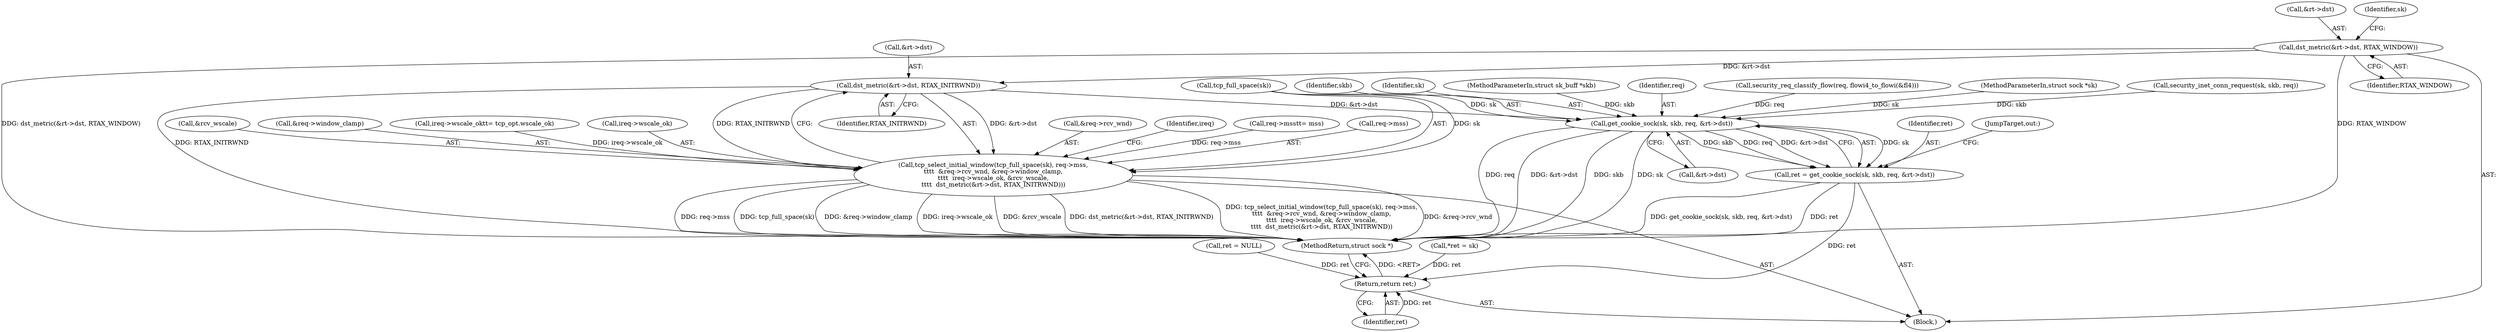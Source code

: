 digraph "0_linux_f6d8bd051c391c1c0458a30b2a7abcd939329259_28@pointer" {
"1000431" [label="(Call,dst_metric(&rt->dst, RTAX_WINDOW))"];
"1000456" [label="(Call,dst_metric(&rt->dst, RTAX_INITRWND))"];
"1000437" [label="(Call,tcp_select_initial_window(tcp_full_space(sk), req->mss,\n\t\t\t\t  &req->rcv_wnd, &req->window_clamp,\n\t\t\t\t  ireq->wscale_ok, &rcv_wscale,\n\t\t\t\t  dst_metric(&rt->dst, RTAX_INITRWND)))"];
"1000469" [label="(Call,get_cookie_sock(sk, skb, req, &rt->dst))"];
"1000467" [label="(Call,ret = get_cookie_sock(sk, skb, req, &rt->dst))"];
"1000478" [label="(Return,return ret;)"];
"1000443" [label="(Call,&req->rcv_wnd)"];
"1000464" [label="(Identifier,ireq)"];
"1000457" [label="(Call,&rt->dst)"];
"1000232" [label="(Call,req->mss\t\t= mss)"];
"1000440" [label="(Call,req->mss)"];
"1000438" [label="(Call,tcp_full_space(sk))"];
"1000478" [label="(Return,return ret;)"];
"1000473" [label="(Call,&rt->dst)"];
"1000454" [label="(Call,&rcv_wscale)"];
"1000468" [label="(Identifier,ret)"];
"1000436" [label="(Identifier,RTAX_WINDOW)"];
"1000447" [label="(Call,&req->window_clamp)"];
"1000286" [label="(Call,ireq->wscale_ok\t\t= tcp_opt.wscale_ok)"];
"1000432" [label="(Call,&rt->dst)"];
"1000477" [label="(JumpTarget,out:)"];
"1000412" [label="(Call,security_req_classify_flow(req, flowi4_to_flowi(&fl4)))"];
"1000106" [label="(MethodParameterIn,struct sock *sk)"];
"1000479" [label="(Identifier,ret)"];
"1000437" [label="(Call,tcp_select_initial_window(tcp_full_space(sk), req->mss,\n\t\t\t\t  &req->rcv_wnd, &req->window_clamp,\n\t\t\t\t  ireq->wscale_ok, &rcv_wscale,\n\t\t\t\t  dst_metric(&rt->dst, RTAX_INITRWND)))"];
"1000451" [label="(Call,ireq->wscale_ok)"];
"1000467" [label="(Call,ret = get_cookie_sock(sk, skb, req, &rt->dst))"];
"1000358" [label="(Call,security_inet_conn_request(sk, skb, req))"];
"1000431" [label="(Call,dst_metric(&rt->dst, RTAX_WINDOW))"];
"1000461" [label="(Identifier,RTAX_INITRWND)"];
"1000134" [label="(Call,*ret = sk)"];
"1000480" [label="(MethodReturn,struct sock *)"];
"1000469" [label="(Call,get_cookie_sock(sk, skb, req, &rt->dst))"];
"1000471" [label="(Identifier,skb)"];
"1000470" [label="(Identifier,sk)"];
"1000456" [label="(Call,dst_metric(&rt->dst, RTAX_INITRWND))"];
"1000107" [label="(MethodParameterIn,struct sk_buff *skb)"];
"1000472" [label="(Identifier,req)"];
"1000109" [label="(Block,)"];
"1000197" [label="(Call,ret = NULL)"];
"1000439" [label="(Identifier,sk)"];
"1000431" -> "1000109"  [label="AST: "];
"1000431" -> "1000436"  [label="CFG: "];
"1000432" -> "1000431"  [label="AST: "];
"1000436" -> "1000431"  [label="AST: "];
"1000439" -> "1000431"  [label="CFG: "];
"1000431" -> "1000480"  [label="DDG: RTAX_WINDOW"];
"1000431" -> "1000480"  [label="DDG: dst_metric(&rt->dst, RTAX_WINDOW)"];
"1000431" -> "1000456"  [label="DDG: &rt->dst"];
"1000456" -> "1000437"  [label="AST: "];
"1000456" -> "1000461"  [label="CFG: "];
"1000457" -> "1000456"  [label="AST: "];
"1000461" -> "1000456"  [label="AST: "];
"1000437" -> "1000456"  [label="CFG: "];
"1000456" -> "1000480"  [label="DDG: RTAX_INITRWND"];
"1000456" -> "1000437"  [label="DDG: &rt->dst"];
"1000456" -> "1000437"  [label="DDG: RTAX_INITRWND"];
"1000456" -> "1000469"  [label="DDG: &rt->dst"];
"1000437" -> "1000109"  [label="AST: "];
"1000438" -> "1000437"  [label="AST: "];
"1000440" -> "1000437"  [label="AST: "];
"1000443" -> "1000437"  [label="AST: "];
"1000447" -> "1000437"  [label="AST: "];
"1000451" -> "1000437"  [label="AST: "];
"1000454" -> "1000437"  [label="AST: "];
"1000464" -> "1000437"  [label="CFG: "];
"1000437" -> "1000480"  [label="DDG: tcp_select_initial_window(tcp_full_space(sk), req->mss,\n\t\t\t\t  &req->rcv_wnd, &req->window_clamp,\n\t\t\t\t  ireq->wscale_ok, &rcv_wscale,\n\t\t\t\t  dst_metric(&rt->dst, RTAX_INITRWND))"];
"1000437" -> "1000480"  [label="DDG: &req->rcv_wnd"];
"1000437" -> "1000480"  [label="DDG: req->mss"];
"1000437" -> "1000480"  [label="DDG: tcp_full_space(sk)"];
"1000437" -> "1000480"  [label="DDG: &req->window_clamp"];
"1000437" -> "1000480"  [label="DDG: ireq->wscale_ok"];
"1000437" -> "1000480"  [label="DDG: &rcv_wscale"];
"1000437" -> "1000480"  [label="DDG: dst_metric(&rt->dst, RTAX_INITRWND)"];
"1000438" -> "1000437"  [label="DDG: sk"];
"1000232" -> "1000437"  [label="DDG: req->mss"];
"1000286" -> "1000437"  [label="DDG: ireq->wscale_ok"];
"1000469" -> "1000467"  [label="AST: "];
"1000469" -> "1000473"  [label="CFG: "];
"1000470" -> "1000469"  [label="AST: "];
"1000471" -> "1000469"  [label="AST: "];
"1000472" -> "1000469"  [label="AST: "];
"1000473" -> "1000469"  [label="AST: "];
"1000467" -> "1000469"  [label="CFG: "];
"1000469" -> "1000480"  [label="DDG: req"];
"1000469" -> "1000480"  [label="DDG: &rt->dst"];
"1000469" -> "1000480"  [label="DDG: skb"];
"1000469" -> "1000480"  [label="DDG: sk"];
"1000469" -> "1000467"  [label="DDG: sk"];
"1000469" -> "1000467"  [label="DDG: skb"];
"1000469" -> "1000467"  [label="DDG: req"];
"1000469" -> "1000467"  [label="DDG: &rt->dst"];
"1000438" -> "1000469"  [label="DDG: sk"];
"1000106" -> "1000469"  [label="DDG: sk"];
"1000358" -> "1000469"  [label="DDG: skb"];
"1000107" -> "1000469"  [label="DDG: skb"];
"1000412" -> "1000469"  [label="DDG: req"];
"1000467" -> "1000109"  [label="AST: "];
"1000468" -> "1000467"  [label="AST: "];
"1000477" -> "1000467"  [label="CFG: "];
"1000467" -> "1000480"  [label="DDG: ret"];
"1000467" -> "1000480"  [label="DDG: get_cookie_sock(sk, skb, req, &rt->dst)"];
"1000467" -> "1000478"  [label="DDG: ret"];
"1000478" -> "1000109"  [label="AST: "];
"1000478" -> "1000479"  [label="CFG: "];
"1000479" -> "1000478"  [label="AST: "];
"1000480" -> "1000478"  [label="CFG: "];
"1000478" -> "1000480"  [label="DDG: <RET>"];
"1000479" -> "1000478"  [label="DDG: ret"];
"1000134" -> "1000478"  [label="DDG: ret"];
"1000197" -> "1000478"  [label="DDG: ret"];
}
